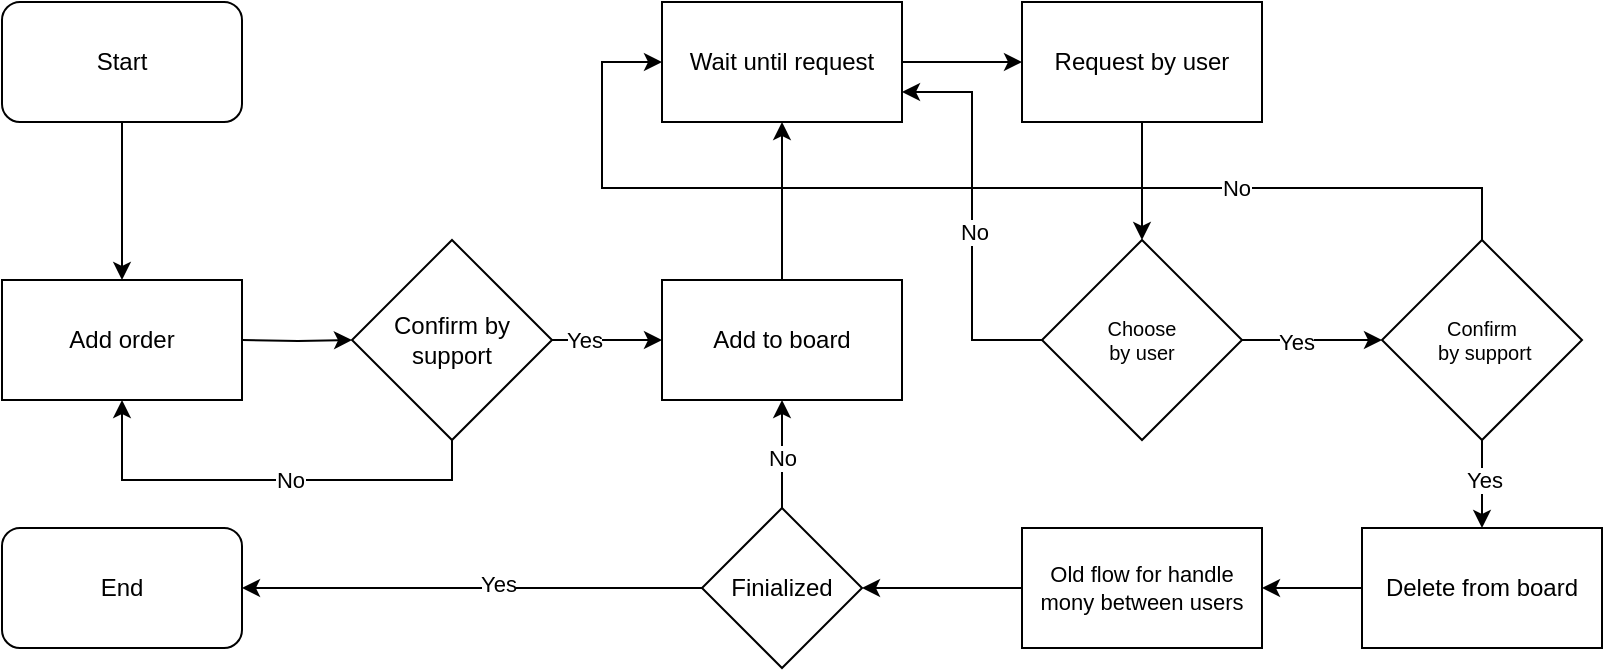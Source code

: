 <mxfile version="21.6.8" type="github">
  <diagram id="C5RBs43oDa-KdzZeNtuy" name="Page-1">
    <mxGraphModel dx="1208" dy="645" grid="1" gridSize="10" guides="1" tooltips="1" connect="1" arrows="1" fold="1" page="1" pageScale="1" pageWidth="827" pageHeight="1169" math="0" shadow="0">
      <root>
        <mxCell id="WIyWlLk6GJQsqaUBKTNV-0" />
        <mxCell id="WIyWlLk6GJQsqaUBKTNV-1" parent="WIyWlLk6GJQsqaUBKTNV-0" />
        <mxCell id="Yngvl4g2AP0HGMIR6ryA-4" style="edgeStyle=orthogonalEdgeStyle;rounded=0;orthogonalLoop=1;jettySize=auto;html=1;entryX=0.5;entryY=0;entryDx=0;entryDy=0;" edge="1" parent="WIyWlLk6GJQsqaUBKTNV-1" source="Yngvl4g2AP0HGMIR6ryA-0" target="Yngvl4g2AP0HGMIR6ryA-2">
          <mxGeometry relative="1" as="geometry" />
        </mxCell>
        <mxCell id="Yngvl4g2AP0HGMIR6ryA-0" value="Start" style="rounded=1;whiteSpace=wrap;html=1;" vertex="1" parent="WIyWlLk6GJQsqaUBKTNV-1">
          <mxGeometry x="18" y="17" width="120" height="60" as="geometry" />
        </mxCell>
        <mxCell id="Yngvl4g2AP0HGMIR6ryA-1" value="End" style="rounded=1;whiteSpace=wrap;html=1;" vertex="1" parent="WIyWlLk6GJQsqaUBKTNV-1">
          <mxGeometry x="18" y="280" width="120" height="60" as="geometry" />
        </mxCell>
        <mxCell id="Yngvl4g2AP0HGMIR6ryA-6" style="edgeStyle=orthogonalEdgeStyle;rounded=0;orthogonalLoop=1;jettySize=auto;html=1;entryX=0;entryY=0.5;entryDx=0;entryDy=0;" edge="1" parent="WIyWlLk6GJQsqaUBKTNV-1" target="Yngvl4g2AP0HGMIR6ryA-5">
          <mxGeometry relative="1" as="geometry">
            <mxPoint x="138" y="186" as="sourcePoint" />
          </mxGeometry>
        </mxCell>
        <mxCell id="Yngvl4g2AP0HGMIR6ryA-2" value="Add order" style="rounded=0;whiteSpace=wrap;html=1;" vertex="1" parent="WIyWlLk6GJQsqaUBKTNV-1">
          <mxGeometry x="18" y="156" width="120" height="60" as="geometry" />
        </mxCell>
        <mxCell id="Yngvl4g2AP0HGMIR6ryA-13" style="edgeStyle=orthogonalEdgeStyle;rounded=0;orthogonalLoop=1;jettySize=auto;html=1;entryX=0;entryY=0.5;entryDx=0;entryDy=0;" edge="1" parent="WIyWlLk6GJQsqaUBKTNV-1" source="Yngvl4g2AP0HGMIR6ryA-5" target="Yngvl4g2AP0HGMIR6ryA-12">
          <mxGeometry relative="1" as="geometry" />
        </mxCell>
        <mxCell id="Yngvl4g2AP0HGMIR6ryA-14" value="Yes" style="edgeLabel;html=1;align=center;verticalAlign=middle;resizable=0;points=[];" vertex="1" connectable="0" parent="Yngvl4g2AP0HGMIR6ryA-13">
          <mxGeometry x="-0.411" relative="1" as="geometry">
            <mxPoint as="offset" />
          </mxGeometry>
        </mxCell>
        <mxCell id="Yngvl4g2AP0HGMIR6ryA-48" style="edgeStyle=orthogonalEdgeStyle;rounded=0;orthogonalLoop=1;jettySize=auto;html=1;exitX=0.5;exitY=1;exitDx=0;exitDy=0;entryX=0.5;entryY=1;entryDx=0;entryDy=0;" edge="1" parent="WIyWlLk6GJQsqaUBKTNV-1" source="Yngvl4g2AP0HGMIR6ryA-5" target="Yngvl4g2AP0HGMIR6ryA-2">
          <mxGeometry relative="1" as="geometry" />
        </mxCell>
        <mxCell id="Yngvl4g2AP0HGMIR6ryA-49" value="No" style="edgeLabel;html=1;align=center;verticalAlign=middle;resizable=0;points=[];" vertex="1" connectable="0" parent="Yngvl4g2AP0HGMIR6ryA-48">
          <mxGeometry x="-0.104" relative="1" as="geometry">
            <mxPoint as="offset" />
          </mxGeometry>
        </mxCell>
        <mxCell id="Yngvl4g2AP0HGMIR6ryA-5" value="Confirm by support" style="rhombus;whiteSpace=wrap;html=1;" vertex="1" parent="WIyWlLk6GJQsqaUBKTNV-1">
          <mxGeometry x="193" y="136" width="100" height="100" as="geometry" />
        </mxCell>
        <mxCell id="Yngvl4g2AP0HGMIR6ryA-26" style="edgeStyle=orthogonalEdgeStyle;rounded=0;orthogonalLoop=1;jettySize=auto;html=1;exitX=0.5;exitY=0;exitDx=0;exitDy=0;" edge="1" parent="WIyWlLk6GJQsqaUBKTNV-1" source="Yngvl4g2AP0HGMIR6ryA-12" target="Yngvl4g2AP0HGMIR6ryA-24">
          <mxGeometry relative="1" as="geometry" />
        </mxCell>
        <mxCell id="Yngvl4g2AP0HGMIR6ryA-12" value="Add to board" style="rounded=0;whiteSpace=wrap;html=1;" vertex="1" parent="WIyWlLk6GJQsqaUBKTNV-1">
          <mxGeometry x="348" y="156" width="120" height="60" as="geometry" />
        </mxCell>
        <mxCell id="Yngvl4g2AP0HGMIR6ryA-29" style="edgeStyle=orthogonalEdgeStyle;rounded=0;orthogonalLoop=1;jettySize=auto;html=1;exitX=0.5;exitY=1;exitDx=0;exitDy=0;" edge="1" parent="WIyWlLk6GJQsqaUBKTNV-1" source="Yngvl4g2AP0HGMIR6ryA-15" target="Yngvl4g2AP0HGMIR6ryA-17">
          <mxGeometry relative="1" as="geometry" />
        </mxCell>
        <mxCell id="Yngvl4g2AP0HGMIR6ryA-15" value="Request by user" style="rounded=0;whiteSpace=wrap;html=1;" vertex="1" parent="WIyWlLk6GJQsqaUBKTNV-1">
          <mxGeometry x="528" y="17" width="120" height="60" as="geometry" />
        </mxCell>
        <mxCell id="Yngvl4g2AP0HGMIR6ryA-23" value="" style="edgeStyle=orthogonalEdgeStyle;rounded=0;orthogonalLoop=1;jettySize=auto;html=1;" edge="1" parent="WIyWlLk6GJQsqaUBKTNV-1" source="Yngvl4g2AP0HGMIR6ryA-17" target="Yngvl4g2AP0HGMIR6ryA-22">
          <mxGeometry relative="1" as="geometry" />
        </mxCell>
        <mxCell id="Yngvl4g2AP0HGMIR6ryA-30" value="Yes" style="edgeLabel;html=1;align=center;verticalAlign=middle;resizable=0;points=[];" vertex="1" connectable="0" parent="Yngvl4g2AP0HGMIR6ryA-23">
          <mxGeometry x="-0.237" y="-1" relative="1" as="geometry">
            <mxPoint as="offset" />
          </mxGeometry>
        </mxCell>
        <mxCell id="Yngvl4g2AP0HGMIR6ryA-31" style="edgeStyle=orthogonalEdgeStyle;rounded=0;orthogonalLoop=1;jettySize=auto;html=1;exitX=0;exitY=0.5;exitDx=0;exitDy=0;entryX=1;entryY=0.75;entryDx=0;entryDy=0;" edge="1" parent="WIyWlLk6GJQsqaUBKTNV-1" source="Yngvl4g2AP0HGMIR6ryA-17" target="Yngvl4g2AP0HGMIR6ryA-24">
          <mxGeometry relative="1" as="geometry" />
        </mxCell>
        <mxCell id="Yngvl4g2AP0HGMIR6ryA-32" value="No" style="edgeLabel;html=1;align=center;verticalAlign=middle;resizable=0;points=[];" vertex="1" connectable="0" parent="Yngvl4g2AP0HGMIR6ryA-31">
          <mxGeometry x="-0.085" y="-1" relative="1" as="geometry">
            <mxPoint as="offset" />
          </mxGeometry>
        </mxCell>
        <mxCell id="Yngvl4g2AP0HGMIR6ryA-17" value="Choose&lt;br style=&quot;font-size: 10px;&quot;&gt;by user" style="rhombus;whiteSpace=wrap;html=1;fontSize=10;" vertex="1" parent="WIyWlLk6GJQsqaUBKTNV-1">
          <mxGeometry x="538" y="136" width="100" height="100" as="geometry" />
        </mxCell>
        <mxCell id="Yngvl4g2AP0HGMIR6ryA-33" style="edgeStyle=orthogonalEdgeStyle;rounded=0;orthogonalLoop=1;jettySize=auto;html=1;exitX=0.5;exitY=0;exitDx=0;exitDy=0;entryX=0;entryY=0.5;entryDx=0;entryDy=0;" edge="1" parent="WIyWlLk6GJQsqaUBKTNV-1" source="Yngvl4g2AP0HGMIR6ryA-22" target="Yngvl4g2AP0HGMIR6ryA-24">
          <mxGeometry relative="1" as="geometry">
            <Array as="points">
              <mxPoint x="758" y="110" />
              <mxPoint x="318" y="110" />
              <mxPoint x="318" y="47" />
            </Array>
          </mxGeometry>
        </mxCell>
        <mxCell id="Yngvl4g2AP0HGMIR6ryA-34" value="No" style="edgeLabel;html=1;align=center;verticalAlign=middle;resizable=0;points=[];" vertex="1" connectable="0" parent="Yngvl4g2AP0HGMIR6ryA-33">
          <mxGeometry x="-0.467" relative="1" as="geometry">
            <mxPoint as="offset" />
          </mxGeometry>
        </mxCell>
        <mxCell id="Yngvl4g2AP0HGMIR6ryA-39" style="edgeStyle=orthogonalEdgeStyle;rounded=0;orthogonalLoop=1;jettySize=auto;html=1;exitX=0.5;exitY=1;exitDx=0;exitDy=0;" edge="1" parent="WIyWlLk6GJQsqaUBKTNV-1" source="Yngvl4g2AP0HGMIR6ryA-22" target="Yngvl4g2AP0HGMIR6ryA-38">
          <mxGeometry relative="1" as="geometry" />
        </mxCell>
        <mxCell id="Yngvl4g2AP0HGMIR6ryA-40" value="Yes" style="edgeLabel;html=1;align=center;verticalAlign=middle;resizable=0;points=[];" vertex="1" connectable="0" parent="Yngvl4g2AP0HGMIR6ryA-39">
          <mxGeometry x="-0.121" y="1" relative="1" as="geometry">
            <mxPoint as="offset" />
          </mxGeometry>
        </mxCell>
        <mxCell id="Yngvl4g2AP0HGMIR6ryA-22" value="Confirm&lt;br&gt;&amp;nbsp;by support" style="rhombus;whiteSpace=wrap;html=1;fontSize=10;" vertex="1" parent="WIyWlLk6GJQsqaUBKTNV-1">
          <mxGeometry x="708" y="136" width="100" height="100" as="geometry" />
        </mxCell>
        <mxCell id="Yngvl4g2AP0HGMIR6ryA-28" style="edgeStyle=orthogonalEdgeStyle;rounded=0;orthogonalLoop=1;jettySize=auto;html=1;exitX=1;exitY=0.5;exitDx=0;exitDy=0;" edge="1" parent="WIyWlLk6GJQsqaUBKTNV-1" source="Yngvl4g2AP0HGMIR6ryA-24" target="Yngvl4g2AP0HGMIR6ryA-15">
          <mxGeometry relative="1" as="geometry" />
        </mxCell>
        <mxCell id="Yngvl4g2AP0HGMIR6ryA-24" value="Wait until request" style="rounded=0;whiteSpace=wrap;html=1;" vertex="1" parent="WIyWlLk6GJQsqaUBKTNV-1">
          <mxGeometry x="348" y="17" width="120" height="60" as="geometry" />
        </mxCell>
        <mxCell id="Yngvl4g2AP0HGMIR6ryA-42" style="edgeStyle=orthogonalEdgeStyle;rounded=0;orthogonalLoop=1;jettySize=auto;html=1;exitX=0;exitY=0.5;exitDx=0;exitDy=0;entryX=1;entryY=0.5;entryDx=0;entryDy=0;" edge="1" parent="WIyWlLk6GJQsqaUBKTNV-1" source="Yngvl4g2AP0HGMIR6ryA-38" target="Yngvl4g2AP0HGMIR6ryA-41">
          <mxGeometry relative="1" as="geometry" />
        </mxCell>
        <mxCell id="Yngvl4g2AP0HGMIR6ryA-38" value="Delete from board" style="rounded=0;whiteSpace=wrap;html=1;" vertex="1" parent="WIyWlLk6GJQsqaUBKTNV-1">
          <mxGeometry x="698" y="280" width="120" height="60" as="geometry" />
        </mxCell>
        <mxCell id="Yngvl4g2AP0HGMIR6ryA-45" style="edgeStyle=orthogonalEdgeStyle;rounded=0;orthogonalLoop=1;jettySize=auto;html=1;exitX=0;exitY=0.5;exitDx=0;exitDy=0;entryX=1;entryY=0.5;entryDx=0;entryDy=0;" edge="1" parent="WIyWlLk6GJQsqaUBKTNV-1" source="Yngvl4g2AP0HGMIR6ryA-41" target="Yngvl4g2AP0HGMIR6ryA-44">
          <mxGeometry relative="1" as="geometry" />
        </mxCell>
        <mxCell id="Yngvl4g2AP0HGMIR6ryA-41" value="Old flow for handle mony between users" style="rounded=0;whiteSpace=wrap;html=1;fontSize=11;" vertex="1" parent="WIyWlLk6GJQsqaUBKTNV-1">
          <mxGeometry x="528" y="280" width="120" height="60" as="geometry" />
        </mxCell>
        <mxCell id="Yngvl4g2AP0HGMIR6ryA-46" style="edgeStyle=orthogonalEdgeStyle;rounded=0;orthogonalLoop=1;jettySize=auto;html=1;exitX=0.5;exitY=0;exitDx=0;exitDy=0;entryX=0.5;entryY=1;entryDx=0;entryDy=0;" edge="1" parent="WIyWlLk6GJQsqaUBKTNV-1" source="Yngvl4g2AP0HGMIR6ryA-44" target="Yngvl4g2AP0HGMIR6ryA-12">
          <mxGeometry relative="1" as="geometry" />
        </mxCell>
        <mxCell id="Yngvl4g2AP0HGMIR6ryA-50" value="No" style="edgeLabel;html=1;align=center;verticalAlign=middle;resizable=0;points=[];" vertex="1" connectable="0" parent="Yngvl4g2AP0HGMIR6ryA-46">
          <mxGeometry x="-0.056" relative="1" as="geometry">
            <mxPoint as="offset" />
          </mxGeometry>
        </mxCell>
        <mxCell id="Yngvl4g2AP0HGMIR6ryA-47" style="edgeStyle=orthogonalEdgeStyle;rounded=0;orthogonalLoop=1;jettySize=auto;html=1;exitX=0;exitY=0.5;exitDx=0;exitDy=0;entryX=1;entryY=0.5;entryDx=0;entryDy=0;" edge="1" parent="WIyWlLk6GJQsqaUBKTNV-1" source="Yngvl4g2AP0HGMIR6ryA-44" target="Yngvl4g2AP0HGMIR6ryA-1">
          <mxGeometry relative="1" as="geometry" />
        </mxCell>
        <mxCell id="Yngvl4g2AP0HGMIR6ryA-51" value="Yes" style="edgeLabel;html=1;align=center;verticalAlign=middle;resizable=0;points=[];" vertex="1" connectable="0" parent="Yngvl4g2AP0HGMIR6ryA-47">
          <mxGeometry x="-0.109" y="-2" relative="1" as="geometry">
            <mxPoint as="offset" />
          </mxGeometry>
        </mxCell>
        <mxCell id="Yngvl4g2AP0HGMIR6ryA-44" value="Finialized" style="rhombus;whiteSpace=wrap;html=1;" vertex="1" parent="WIyWlLk6GJQsqaUBKTNV-1">
          <mxGeometry x="368" y="270" width="80" height="80" as="geometry" />
        </mxCell>
      </root>
    </mxGraphModel>
  </diagram>
</mxfile>
